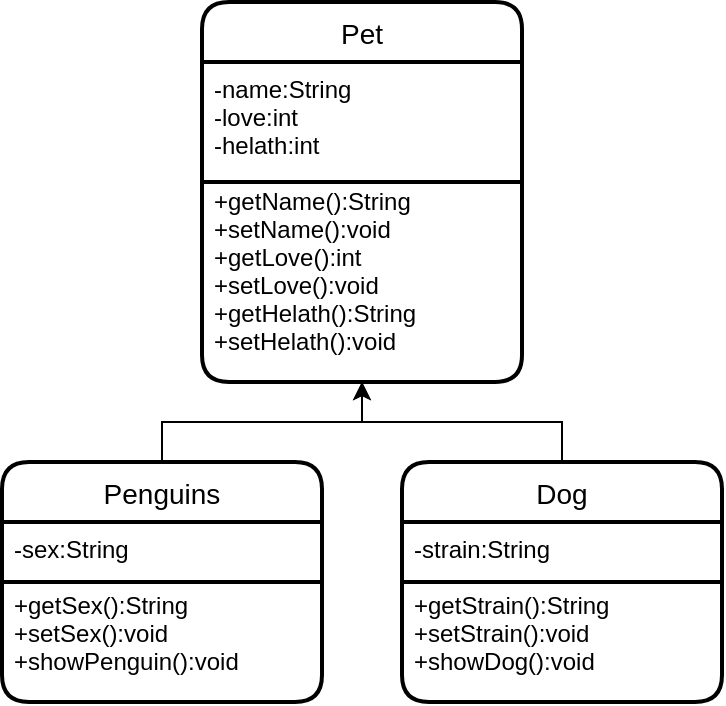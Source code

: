 <mxfile version="20.7.4" type="device"><diagram id="bXclrc1Z1v9-wQFAwk8a" name="第 1 页"><mxGraphModel dx="1219" dy="1568" grid="1" gridSize="10" guides="1" tooltips="1" connect="0" arrows="1" fold="1" page="1" pageScale="1" pageWidth="827" pageHeight="1169" math="0" shadow="0"><root><mxCell id="0"/><mxCell id="1" parent="0"/><mxCell id="nZ2Km_ztfORMIudVqV_d-40" value="Pet" style="swimlane;childLayout=stackLayout;horizontal=1;startSize=30;horizontalStack=0;rounded=1;fontSize=14;fontStyle=0;strokeWidth=2;resizeParent=0;resizeLast=1;shadow=0;dashed=0;align=center;" parent="1" vertex="1"><mxGeometry width="160" height="190" as="geometry"/></mxCell><mxCell id="nZ2Km_ztfORMIudVqV_d-41" value="-name:String&#10;-love:int&#10;-helath:int&#10;&#10;+getName():String&#10;+setName():void&#10;+getLove():int&#10;+setLove():void&#10;+getHelath():String&#10;+setHelath():void" style="align=left;strokeColor=none;fillColor=none;spacingLeft=4;fontSize=12;verticalAlign=top;resizable=0;rotatable=0;part=1;" parent="nZ2Km_ztfORMIudVqV_d-40" vertex="1"><mxGeometry y="30" width="160" height="160" as="geometry"/></mxCell><mxCell id="nZ2Km_ztfORMIudVqV_d-42" value="" style="shape=link;html=1;rounded=0;startSize=6;endSize=6;width=1;" parent="nZ2Km_ztfORMIudVqV_d-40" edge="1"><mxGeometry width="100" relative="1" as="geometry"><mxPoint y="90" as="sourcePoint"/><mxPoint x="160" y="90" as="targetPoint"/><Array as="points"><mxPoint x="80" y="90"/></Array></mxGeometry></mxCell><mxCell id="nZ2Km_ztfORMIudVqV_d-58" value="" style="edgeStyle=orthogonalEdgeStyle;rounded=0;orthogonalLoop=1;jettySize=auto;html=1;startSize=6;endSize=6;" parent="1" source="nZ2Km_ztfORMIudVqV_d-43" target="nZ2Km_ztfORMIudVqV_d-41" edge="1"><mxGeometry relative="1" as="geometry"/></mxCell><mxCell id="nZ2Km_ztfORMIudVqV_d-43" value="Dog" style="swimlane;childLayout=stackLayout;horizontal=1;startSize=30;horizontalStack=0;rounded=1;fontSize=14;fontStyle=0;strokeWidth=2;resizeParent=0;resizeLast=1;shadow=0;dashed=0;align=center;" parent="1" vertex="1"><mxGeometry x="100" y="230" width="160" height="120" as="geometry"/></mxCell><mxCell id="nZ2Km_ztfORMIudVqV_d-45" value="" style="shape=link;html=1;rounded=0;startSize=6;endSize=6;width=1;" parent="nZ2Km_ztfORMIudVqV_d-43" edge="1"><mxGeometry width="100" relative="1" as="geometry"><mxPoint y="60" as="sourcePoint"/><mxPoint x="160" y="60" as="targetPoint"/><Array as="points"><mxPoint x="80" y="60"/></Array></mxGeometry></mxCell><mxCell id="nZ2Km_ztfORMIudVqV_d-44" value="-strain:String&#10;&#10;+getStrain():String&#10;+setStrain():void&#10;+showDog():void" style="align=left;strokeColor=none;fillColor=none;spacingLeft=4;fontSize=12;verticalAlign=top;resizable=0;rotatable=0;part=1;" parent="nZ2Km_ztfORMIudVqV_d-43" vertex="1"><mxGeometry y="30" width="160" height="90" as="geometry"/></mxCell><mxCell id="nZ2Km_ztfORMIudVqV_d-54" value="" style="edgeStyle=orthogonalEdgeStyle;rounded=0;orthogonalLoop=1;jettySize=auto;html=1;startSize=6;endSize=6;" parent="1" source="nZ2Km_ztfORMIudVqV_d-46" target="nZ2Km_ztfORMIudVqV_d-41" edge="1"><mxGeometry relative="1" as="geometry"/></mxCell><mxCell id="nZ2Km_ztfORMIudVqV_d-46" value="Penguins" style="swimlane;childLayout=stackLayout;horizontal=1;startSize=30;horizontalStack=0;rounded=1;fontSize=14;fontStyle=0;strokeWidth=2;resizeParent=0;resizeLast=1;shadow=0;dashed=0;align=center;" parent="1" vertex="1"><mxGeometry x="-100" y="230" width="160" height="120" as="geometry"/></mxCell><mxCell id="nZ2Km_ztfORMIudVqV_d-48" value="" style="shape=link;html=1;rounded=0;startSize=6;endSize=6;width=1;" parent="nZ2Km_ztfORMIudVqV_d-46" edge="1"><mxGeometry width="100" relative="1" as="geometry"><mxPoint y="60" as="sourcePoint"/><mxPoint x="160" y="60" as="targetPoint"/><Array as="points"><mxPoint x="80" y="60"/></Array></mxGeometry></mxCell><mxCell id="nZ2Km_ztfORMIudVqV_d-47" value="-sex:String&#10;&#10;+getSex():String&#10;+setSex():void&#10;+showPenguin():void" style="align=left;strokeColor=none;fillColor=none;spacingLeft=4;fontSize=12;verticalAlign=top;resizable=0;rotatable=0;part=1;" parent="nZ2Km_ztfORMIudVqV_d-46" vertex="1"><mxGeometry y="30" width="160" height="90" as="geometry"/></mxCell></root></mxGraphModel></diagram></mxfile>